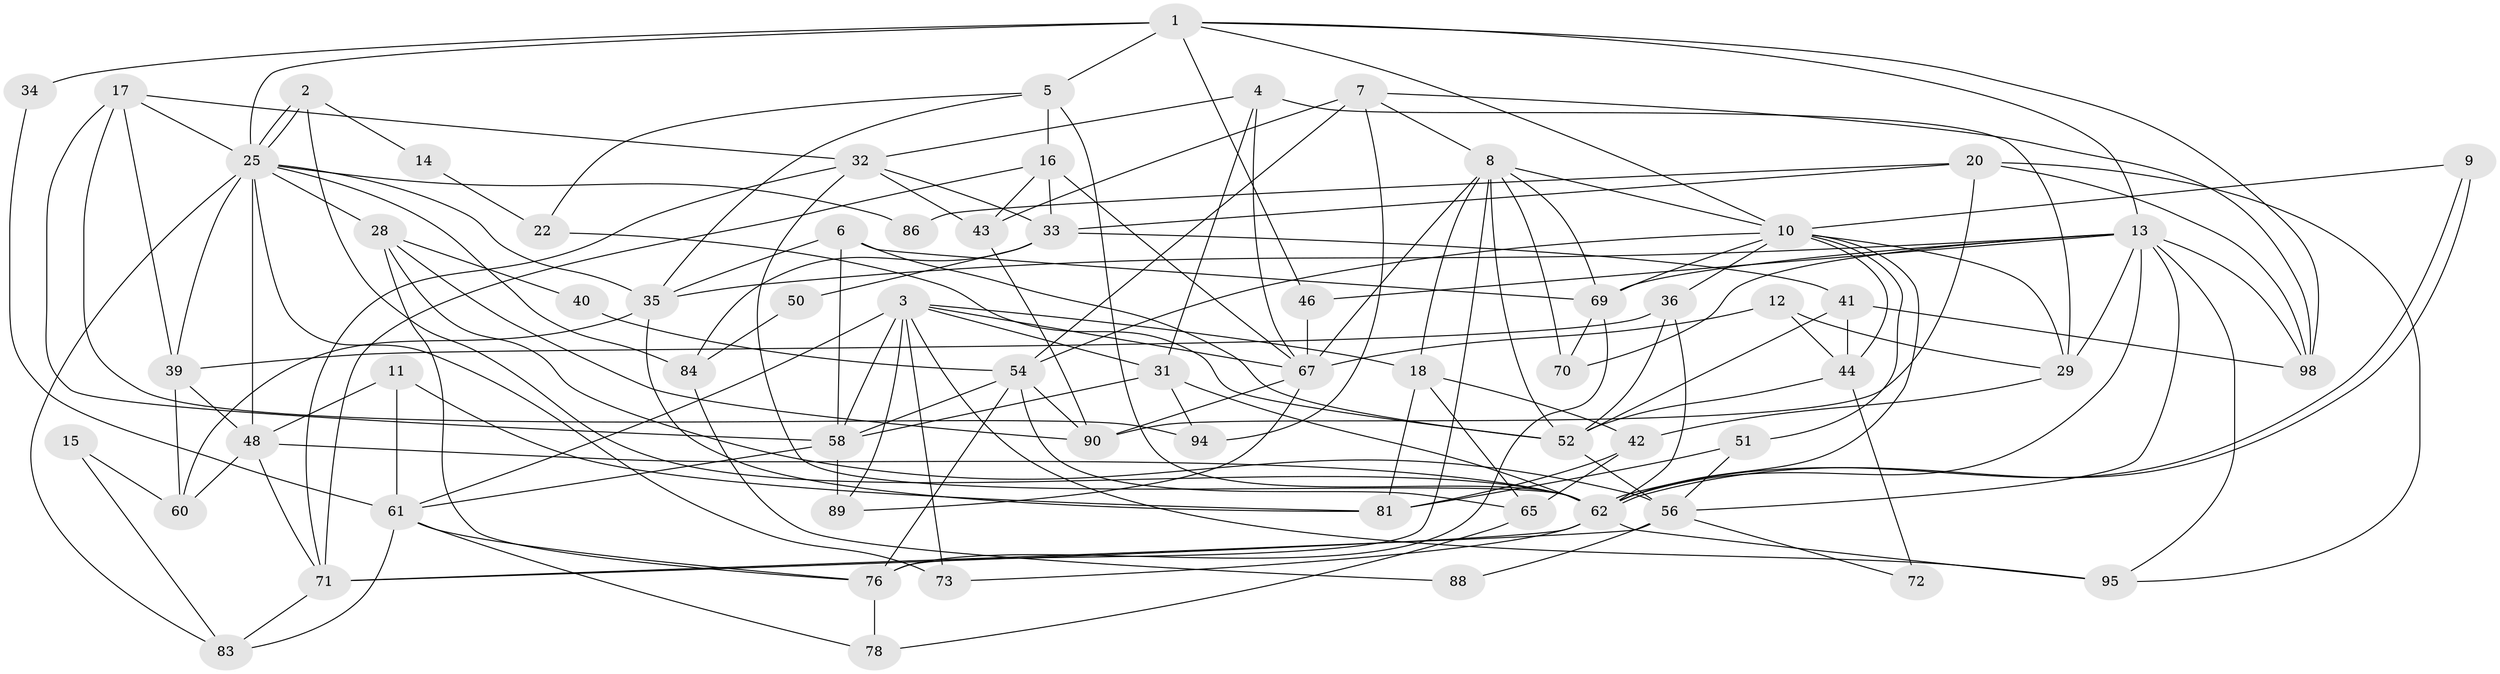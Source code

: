 // original degree distribution, {3: 0.24, 4: 0.27, 6: 0.09, 2: 0.18, 9: 0.01, 7: 0.05, 5: 0.14, 8: 0.02}
// Generated by graph-tools (version 1.1) at 2025/11/02/21/25 10:11:14]
// undirected, 65 vertices, 160 edges
graph export_dot {
graph [start="1"]
  node [color=gray90,style=filled];
  1 [super="+74"];
  2;
  3 [super="+30"];
  4;
  5 [super="+37"];
  6 [super="+24"];
  7 [super="+92"];
  8 [super="+57"];
  9;
  10 [super="+26"];
  11 [super="+47"];
  12 [super="+21"];
  13 [super="+27"];
  14;
  15;
  16 [super="+19"];
  17;
  18 [super="+23"];
  20 [super="+91"];
  22;
  25 [super="+45"];
  28 [super="+53"];
  29 [super="+87"];
  31 [super="+96"];
  32 [super="+79"];
  33 [super="+55"];
  34;
  35 [super="+38"];
  36 [super="+85"];
  39 [super="+80"];
  40;
  41;
  42;
  43 [super="+75"];
  44 [super="+66"];
  46 [super="+64"];
  48 [super="+49"];
  50;
  51;
  52 [super="+59"];
  54 [super="+68"];
  56 [super="+93"];
  58 [super="+82"];
  60;
  61 [super="+63"];
  62 [super="+99"];
  65;
  67 [super="+100"];
  69 [super="+77"];
  70;
  71 [super="+97"];
  72;
  73;
  76;
  78;
  81;
  83;
  84;
  86;
  88;
  89;
  90;
  94;
  95;
  98;
  1 -- 98;
  1 -- 5;
  1 -- 34;
  1 -- 25;
  1 -- 10;
  1 -- 13;
  1 -- 46;
  2 -- 25;
  2 -- 25;
  2 -- 14;
  2 -- 62;
  3 -- 73;
  3 -- 31;
  3 -- 95;
  3 -- 89;
  3 -- 67;
  3 -- 61;
  3 -- 18;
  3 -- 58;
  4 -- 31;
  4 -- 29;
  4 -- 32;
  4 -- 67;
  5 -- 62;
  5 -- 35;
  5 -- 22;
  5 -- 16;
  6 -- 69;
  6 -- 35;
  6 -- 52;
  6 -- 58;
  7 -- 54;
  7 -- 98;
  7 -- 8;
  7 -- 43;
  7 -- 94;
  8 -- 76;
  8 -- 70;
  8 -- 18;
  8 -- 67;
  8 -- 52;
  8 -- 69;
  8 -- 10;
  9 -- 62;
  9 -- 62;
  9 -- 10;
  10 -- 62;
  10 -- 44;
  10 -- 51;
  10 -- 54;
  10 -- 69;
  10 -- 29;
  10 -- 36;
  11 -- 61;
  11 -- 48;
  11 -- 81;
  12 -- 29;
  12 -- 67;
  12 -- 44;
  13 -- 35;
  13 -- 56;
  13 -- 98;
  13 -- 29;
  13 -- 70;
  13 -- 46;
  13 -- 95;
  13 -- 69;
  13 -- 62;
  14 -- 22;
  15 -- 83;
  15 -- 60;
  16 -- 33 [weight=2];
  16 -- 43;
  16 -- 67;
  16 -- 71;
  17 -- 25;
  17 -- 39;
  17 -- 32;
  17 -- 58;
  17 -- 94;
  18 -- 81;
  18 -- 65;
  18 -- 42;
  20 -- 90;
  20 -- 33;
  20 -- 98;
  20 -- 86;
  20 -- 95;
  22 -- 52;
  25 -- 28;
  25 -- 73;
  25 -- 84;
  25 -- 83;
  25 -- 86;
  25 -- 35;
  25 -- 48;
  25 -- 39;
  28 -- 56 [weight=2];
  28 -- 40;
  28 -- 90;
  28 -- 76;
  29 -- 42;
  31 -- 94;
  31 -- 62;
  31 -- 58;
  32 -- 71;
  32 -- 43;
  32 -- 62;
  32 -- 33;
  33 -- 84;
  33 -- 50;
  33 -- 41;
  34 -- 61;
  35 -- 60;
  35 -- 81;
  36 -- 39 [weight=2];
  36 -- 52;
  36 -- 62;
  39 -- 60;
  39 -- 48;
  40 -- 54;
  41 -- 98;
  41 -- 52;
  41 -- 44;
  42 -- 65;
  42 -- 81;
  43 -- 90;
  44 -- 72;
  44 -- 52;
  46 -- 67;
  48 -- 60;
  48 -- 71;
  48 -- 62;
  50 -- 84;
  51 -- 81;
  51 -- 56;
  52 -- 56;
  54 -- 65;
  54 -- 76;
  54 -- 90;
  54 -- 58;
  56 -- 72;
  56 -- 88;
  56 -- 71;
  58 -- 61;
  58 -- 89;
  61 -- 76;
  61 -- 83;
  61 -- 78;
  62 -- 71;
  62 -- 73;
  62 -- 95;
  65 -- 78;
  67 -- 90;
  67 -- 89;
  69 -- 76;
  69 -- 70;
  71 -- 83;
  76 -- 78;
  84 -- 88;
}
